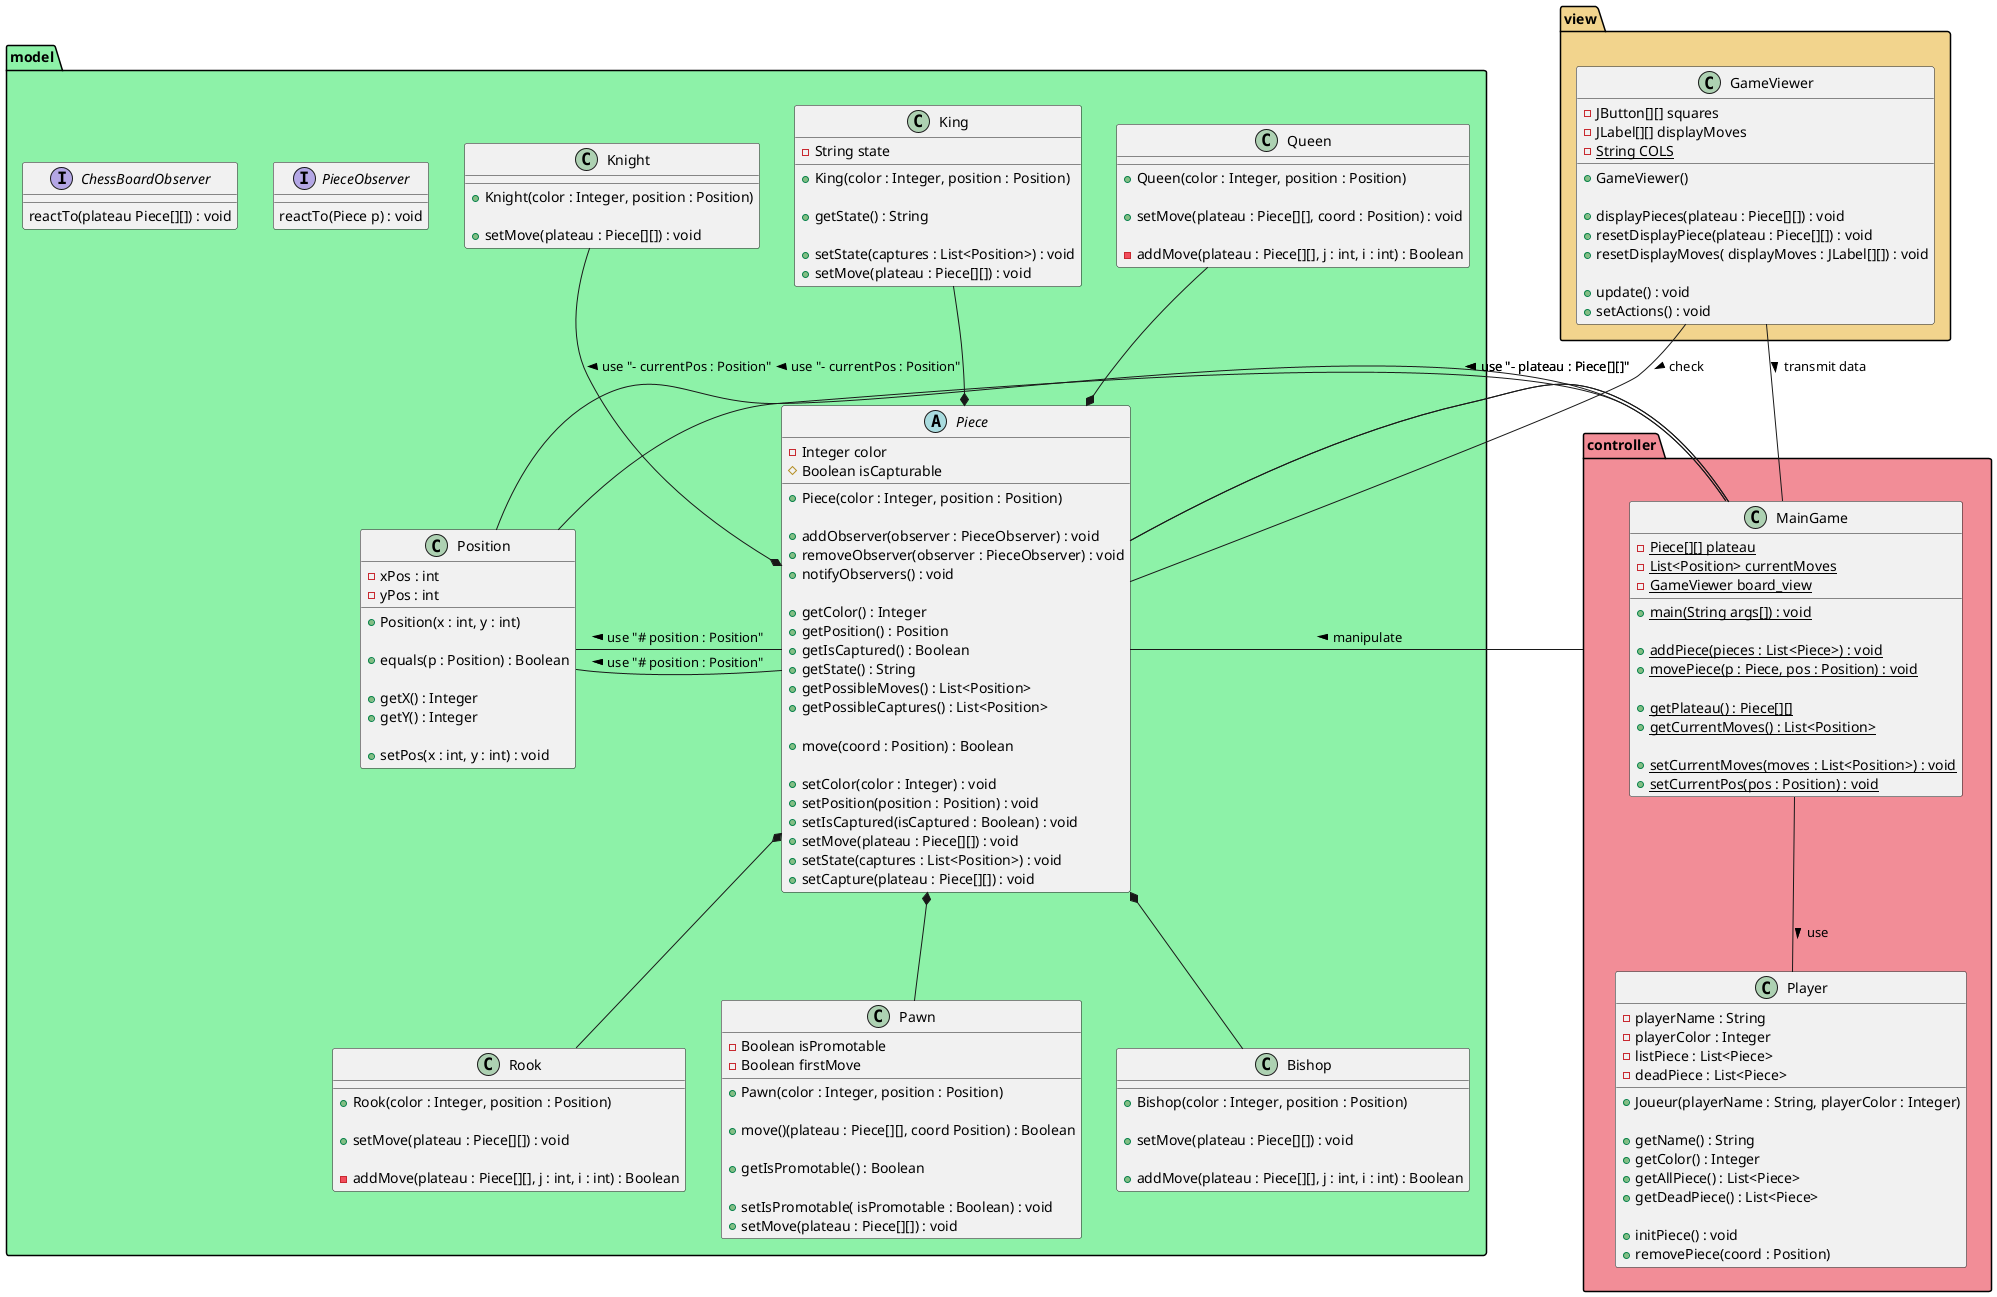 @startuml
/'=================================
  ===          MODEL            ===
  ================================='/
package model #8df2a8{
    abstract class Piece {
        - Integer color
        # Boolean isCapturable
        /' Mettre sur flèche : # List<Position> possibleMoves'/

        + Piece(color : Integer, position : Position)

        + addObserver(observer : PieceObserver) : void
        + removeObserver(observer : PieceObserver) : void
        + notifyObservers() : void

        + getColor() : Integer
        + getPosition() : Position
        + getIsCaptured() : Boolean
        + getState() : String
        + getPossibleMoves() : List<Position>
        + getPossibleCaptures() : List<Position>

        + move(coord : Position) : Boolean

        + setColor(color : Integer) : void
        + setPosition(position : Position) : void
        + setIsCaptured(isCaptured : Boolean) : void
        + setMove(plateau : Piece[][]) : void
        + setState(captures : List<Position>) : void
        + setCapture(plateau : Piece[][]) : void
    }

    class Position{
        - xPos : int
        - yPos : int

        + Position(x : int, y : int)

        + equals(p : Position) : Boolean

        + getX() : Integer
        + getY() : Integer

        + setPos(x : int, y : int) : void
    }

    class Queen{
        + Queen(color : Integer, position : Position)

        + setMove(plateau : Piece[][], coord : Position) : void

        - addMove(plateau : Piece[][], j : int, i : int) : Boolean
    }

    class Rook{
        + Rook(color : Integer, position : Position)

        + setMove(plateau : Piece[][]) : void

        - addMove(plateau : Piece[][], j : int, i : int) : Boolean
    }

    class Pawn{
        - Boolean isPromotable
        - Boolean firstMove

        + Pawn(color : Integer, position : Position)

        + move()(plateau : Piece[][], coord Position) : Boolean

        + getIsPromotable() : Boolean

        + setIsPromotable( isPromotable : Boolean) : void
        + setMove(plateau : Piece[][]) : void
    }

    class King{
        - String state

        + King(color : Integer, position : Position)

        + getState() : String

        + setState(captures : List<Position>) : void
        + setMove(plateau : Piece[][]) : void
    }

    class Bishop{
        + Bishop(color : Integer, position : Position)

        + setMove(plateau : Piece[][]) : void

        + addMove(plateau : Piece[][], j : int, i : int) : Boolean
    }

    class Knight{
        + Knight(color : Integer, position : Position)

        + setMove(plateau : Piece[][]) : void
    }

    interface PieceObserver{
        reactTo(Piece p) : void
    }

    interface ChessBoardObserver{
        reactTo(plateau Piece[][]) : void
    }
}
/'=================================
  ===        CONTROLLER         ===
  ================================='/
package controller #f28d97{
    class MainGame{
        - {static} Piece[][] plateau
        - {static} List<Position> currentMoves
        - {static} GameViewer board_view

        + {static} main(String args[]) : void

        + {static} addPiece(pieces : List<Piece>) : void
        + {static} movePiece(p : Piece, pos : Position) : void

        + {static} getPlateau() : Piece[][]
        + {static} getCurrentMoves() : List<Position>

        + {static} setCurrentMoves(moves : List<Position>) : void
        + {static} setCurrentPos(pos : Position) : void

    }

    class Player {
            - playerName : String
            - playerColor : Integer
            - listPiece : List<Piece>
            - deadPiece : List<Piece>

            + Joueur(playerName : String, playerColor : Integer)

            + getName() : String
            + getColor() : Integer
            + getAllPiece() : List<Piece>
            + getDeadPiece() : List<Piece>

            + initPiece() : void
            + removePiece(coord : Position)
        }
}
/'=================================
  ===           VIEW            ===
  ================================='/
package view #f2d48d{


    class GameViewer {
        - JButton[][] squares
        - JLabel[][] displayMoves
        - {static} String COLS

        + GameViewer()

        + displayPieces(plateau : Piece[][]) : void
        + resetDisplayPiece(plateau : Piece[][]) : void
        + resetDisplayMoves( displayMoves : JLabel[][]) : void

        + update() : void
        + setActions() : void

    }
}
/'=================================
  ===          LINKS            ===
  ================================='/

Position -d- Piece : use "# position : Position" <
Position -u-  MainGame : use "- currentPos : Position" <
Piece --u- MainGame : use "- plateau : Piece[][]" <
Position -  Piece : use "# position : Position" <
Position -  MainGame : use "- currentPos : Position" <
Piece - MainGame : use "- plateau : Piece[][]" <

MainGame -d- Player : use >
controller - Piece : manipulate >
GameViewer -- Piece : check >
GameViewer - MainGame : transmit data  >

Knight --* Piece
Piece *-- Pawn
Piece *-- Bishop
Piece *-- Rook
King --* Piece
Piece *-u- Queen


@enduml